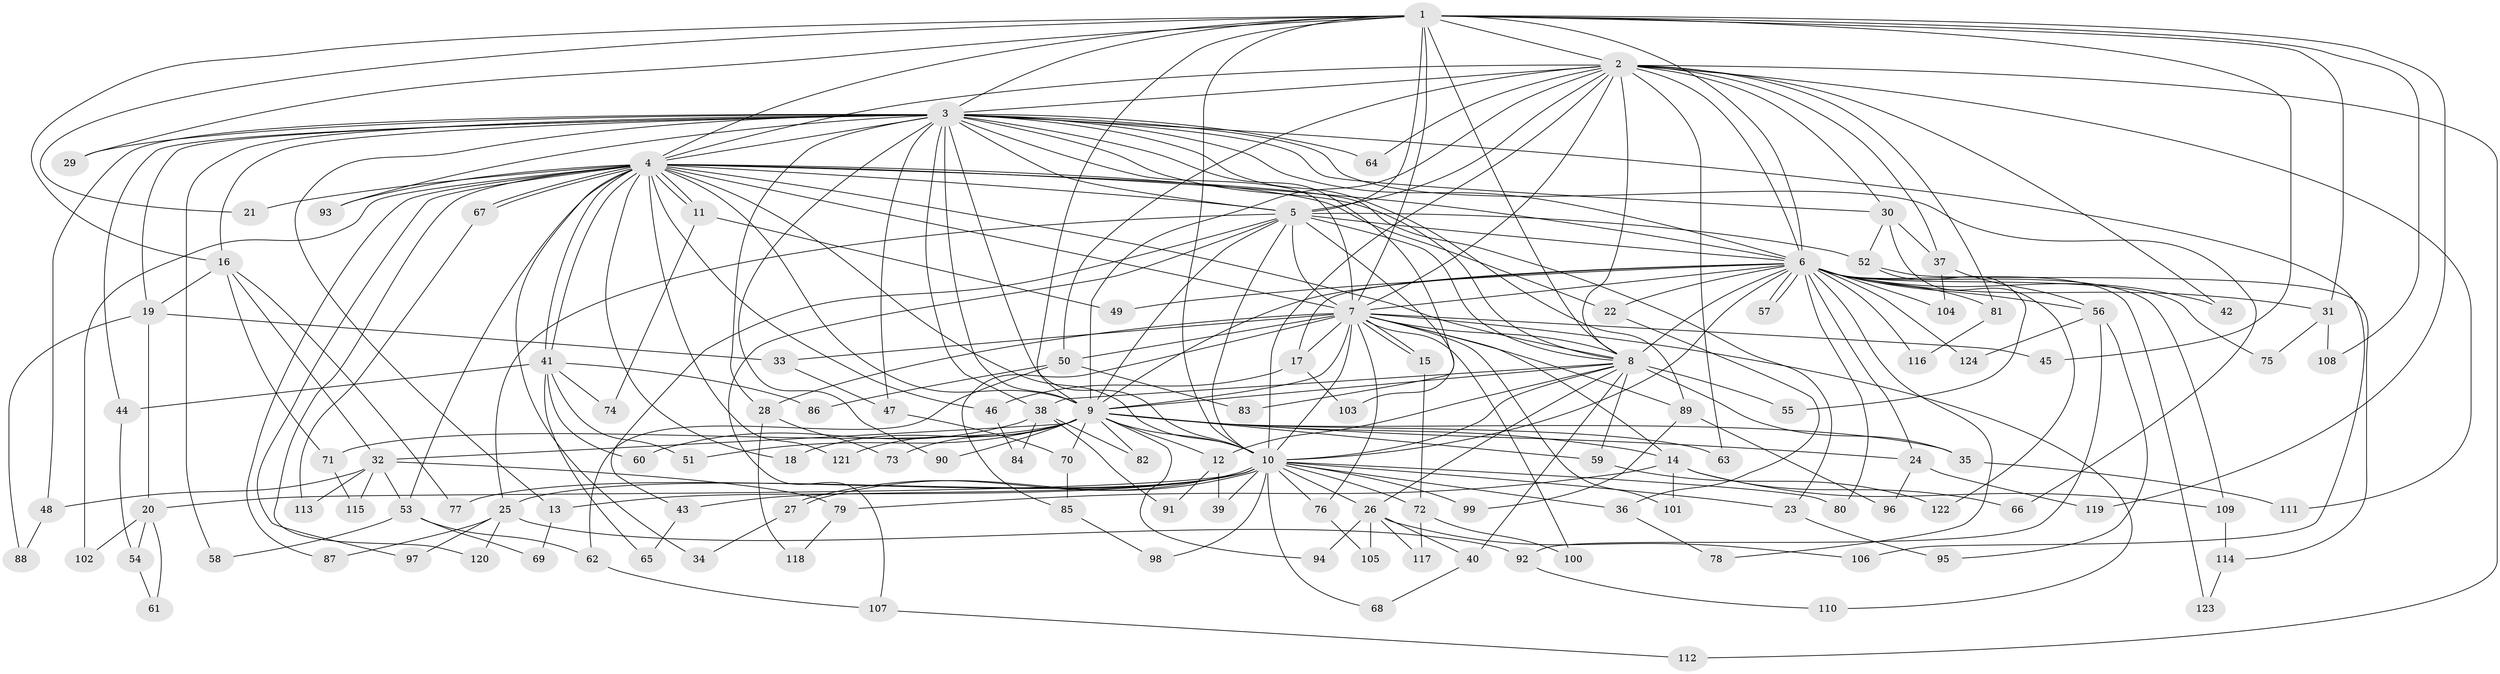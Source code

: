 // Generated by graph-tools (version 1.1) at 2025/01/03/09/25 03:01:18]
// undirected, 124 vertices, 273 edges
graph export_dot {
graph [start="1"]
  node [color=gray90,style=filled];
  1;
  2;
  3;
  4;
  5;
  6;
  7;
  8;
  9;
  10;
  11;
  12;
  13;
  14;
  15;
  16;
  17;
  18;
  19;
  20;
  21;
  22;
  23;
  24;
  25;
  26;
  27;
  28;
  29;
  30;
  31;
  32;
  33;
  34;
  35;
  36;
  37;
  38;
  39;
  40;
  41;
  42;
  43;
  44;
  45;
  46;
  47;
  48;
  49;
  50;
  51;
  52;
  53;
  54;
  55;
  56;
  57;
  58;
  59;
  60;
  61;
  62;
  63;
  64;
  65;
  66;
  67;
  68;
  69;
  70;
  71;
  72;
  73;
  74;
  75;
  76;
  77;
  78;
  79;
  80;
  81;
  82;
  83;
  84;
  85;
  86;
  87;
  88;
  89;
  90;
  91;
  92;
  93;
  94;
  95;
  96;
  97;
  98;
  99;
  100;
  101;
  102;
  103;
  104;
  105;
  106;
  107;
  108;
  109;
  110;
  111;
  112;
  113;
  114;
  115;
  116;
  117;
  118;
  119;
  120;
  121;
  122;
  123;
  124;
  1 -- 2;
  1 -- 3;
  1 -- 4;
  1 -- 5;
  1 -- 6;
  1 -- 7;
  1 -- 8;
  1 -- 9;
  1 -- 10;
  1 -- 16;
  1 -- 21;
  1 -- 29;
  1 -- 31;
  1 -- 45;
  1 -- 108;
  1 -- 119;
  2 -- 3;
  2 -- 4;
  2 -- 5;
  2 -- 6;
  2 -- 7;
  2 -- 8;
  2 -- 9;
  2 -- 10;
  2 -- 30;
  2 -- 37;
  2 -- 42;
  2 -- 50;
  2 -- 63;
  2 -- 64;
  2 -- 81;
  2 -- 111;
  2 -- 112;
  3 -- 4;
  3 -- 5;
  3 -- 6;
  3 -- 7;
  3 -- 8;
  3 -- 9;
  3 -- 10;
  3 -- 13;
  3 -- 16;
  3 -- 19;
  3 -- 28;
  3 -- 29;
  3 -- 30;
  3 -- 38;
  3 -- 44;
  3 -- 47;
  3 -- 48;
  3 -- 58;
  3 -- 64;
  3 -- 66;
  3 -- 83;
  3 -- 89;
  3 -- 90;
  3 -- 93;
  3 -- 106;
  4 -- 5;
  4 -- 6;
  4 -- 7;
  4 -- 8;
  4 -- 9;
  4 -- 10;
  4 -- 11;
  4 -- 11;
  4 -- 18;
  4 -- 21;
  4 -- 22;
  4 -- 23;
  4 -- 34;
  4 -- 41;
  4 -- 41;
  4 -- 46;
  4 -- 53;
  4 -- 67;
  4 -- 67;
  4 -- 87;
  4 -- 93;
  4 -- 97;
  4 -- 102;
  4 -- 120;
  4 -- 121;
  5 -- 6;
  5 -- 7;
  5 -- 8;
  5 -- 9;
  5 -- 10;
  5 -- 25;
  5 -- 43;
  5 -- 52;
  5 -- 103;
  5 -- 107;
  6 -- 7;
  6 -- 8;
  6 -- 9;
  6 -- 10;
  6 -- 17;
  6 -- 22;
  6 -- 24;
  6 -- 31;
  6 -- 42;
  6 -- 49;
  6 -- 56;
  6 -- 57;
  6 -- 57;
  6 -- 75;
  6 -- 78;
  6 -- 80;
  6 -- 81;
  6 -- 104;
  6 -- 109;
  6 -- 116;
  6 -- 123;
  6 -- 124;
  7 -- 8;
  7 -- 9;
  7 -- 10;
  7 -- 14;
  7 -- 15;
  7 -- 15;
  7 -- 17;
  7 -- 28;
  7 -- 33;
  7 -- 45;
  7 -- 50;
  7 -- 76;
  7 -- 85;
  7 -- 89;
  7 -- 100;
  7 -- 101;
  7 -- 110;
  8 -- 9;
  8 -- 10;
  8 -- 12;
  8 -- 26;
  8 -- 35;
  8 -- 38;
  8 -- 40;
  8 -- 55;
  8 -- 59;
  9 -- 10;
  9 -- 12;
  9 -- 14;
  9 -- 18;
  9 -- 24;
  9 -- 32;
  9 -- 35;
  9 -- 51;
  9 -- 59;
  9 -- 63;
  9 -- 70;
  9 -- 71;
  9 -- 73;
  9 -- 82;
  9 -- 90;
  9 -- 94;
  9 -- 121;
  10 -- 13;
  10 -- 20;
  10 -- 23;
  10 -- 25;
  10 -- 26;
  10 -- 27;
  10 -- 27;
  10 -- 36;
  10 -- 39;
  10 -- 43;
  10 -- 68;
  10 -- 72;
  10 -- 76;
  10 -- 77;
  10 -- 80;
  10 -- 98;
  10 -- 99;
  11 -- 49;
  11 -- 74;
  12 -- 39;
  12 -- 91;
  13 -- 69;
  14 -- 66;
  14 -- 79;
  14 -- 101;
  14 -- 109;
  15 -- 72;
  16 -- 19;
  16 -- 32;
  16 -- 71;
  16 -- 77;
  17 -- 46;
  17 -- 103;
  19 -- 20;
  19 -- 33;
  19 -- 88;
  20 -- 54;
  20 -- 61;
  20 -- 102;
  22 -- 36;
  23 -- 95;
  24 -- 96;
  24 -- 119;
  25 -- 87;
  25 -- 92;
  25 -- 97;
  25 -- 120;
  26 -- 40;
  26 -- 94;
  26 -- 105;
  26 -- 106;
  26 -- 117;
  27 -- 34;
  28 -- 73;
  28 -- 118;
  30 -- 37;
  30 -- 52;
  30 -- 122;
  31 -- 75;
  31 -- 108;
  32 -- 48;
  32 -- 53;
  32 -- 79;
  32 -- 113;
  32 -- 115;
  33 -- 47;
  35 -- 111;
  36 -- 78;
  37 -- 56;
  37 -- 104;
  38 -- 60;
  38 -- 82;
  38 -- 84;
  38 -- 91;
  40 -- 68;
  41 -- 44;
  41 -- 51;
  41 -- 60;
  41 -- 65;
  41 -- 74;
  41 -- 86;
  43 -- 65;
  44 -- 54;
  46 -- 84;
  47 -- 70;
  48 -- 88;
  50 -- 62;
  50 -- 83;
  50 -- 86;
  52 -- 55;
  52 -- 114;
  53 -- 58;
  53 -- 62;
  53 -- 69;
  54 -- 61;
  56 -- 92;
  56 -- 95;
  56 -- 124;
  59 -- 122;
  62 -- 107;
  67 -- 113;
  70 -- 85;
  71 -- 115;
  72 -- 100;
  72 -- 117;
  76 -- 105;
  79 -- 118;
  81 -- 116;
  85 -- 98;
  89 -- 96;
  89 -- 99;
  92 -- 110;
  107 -- 112;
  109 -- 114;
  114 -- 123;
}
